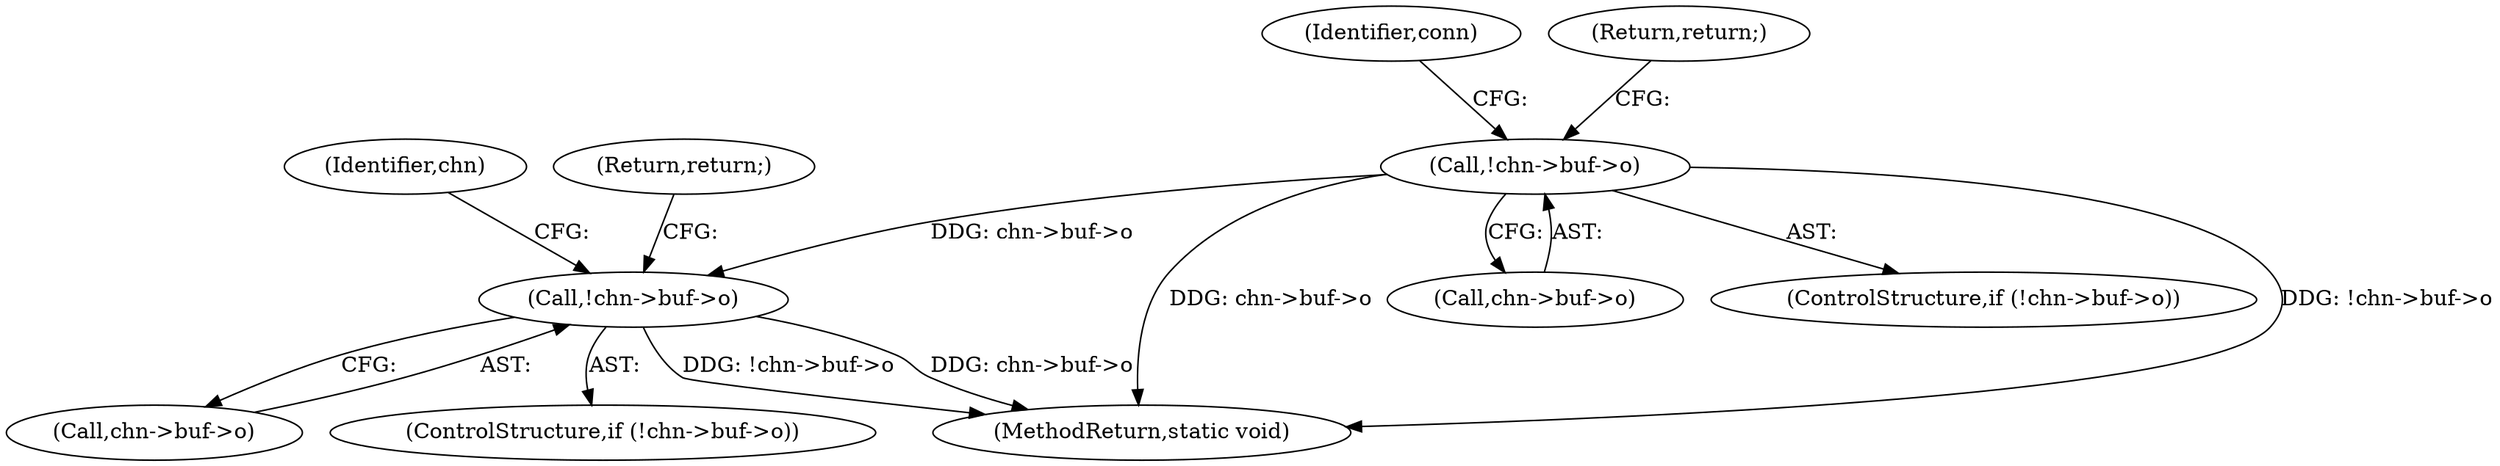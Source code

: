 digraph "0_haproxy_b4d05093bc89f71377230228007e69a1434c1a0c_1@pointer" {
"1000173" [label="(Call,!chn->buf->o)"];
"1000266" [label="(Call,!chn->buf->o)"];
"1000184" [label="(Identifier,conn)"];
"1000282" [label="(MethodReturn,static void)"];
"1000174" [label="(Call,chn->buf->o)"];
"1000179" [label="(Return,return;)"];
"1000275" [label="(Identifier,chn)"];
"1000172" [label="(ControlStructure,if (!chn->buf->o))"];
"1000281" [label="(Return,return;)"];
"1000267" [label="(Call,chn->buf->o)"];
"1000265" [label="(ControlStructure,if (!chn->buf->o))"];
"1000173" [label="(Call,!chn->buf->o)"];
"1000266" [label="(Call,!chn->buf->o)"];
"1000173" -> "1000172"  [label="AST: "];
"1000173" -> "1000174"  [label="CFG: "];
"1000174" -> "1000173"  [label="AST: "];
"1000179" -> "1000173"  [label="CFG: "];
"1000184" -> "1000173"  [label="CFG: "];
"1000173" -> "1000282"  [label="DDG: !chn->buf->o"];
"1000173" -> "1000282"  [label="DDG: chn->buf->o"];
"1000173" -> "1000266"  [label="DDG: chn->buf->o"];
"1000266" -> "1000265"  [label="AST: "];
"1000266" -> "1000267"  [label="CFG: "];
"1000267" -> "1000266"  [label="AST: "];
"1000275" -> "1000266"  [label="CFG: "];
"1000281" -> "1000266"  [label="CFG: "];
"1000266" -> "1000282"  [label="DDG: !chn->buf->o"];
"1000266" -> "1000282"  [label="DDG: chn->buf->o"];
}
